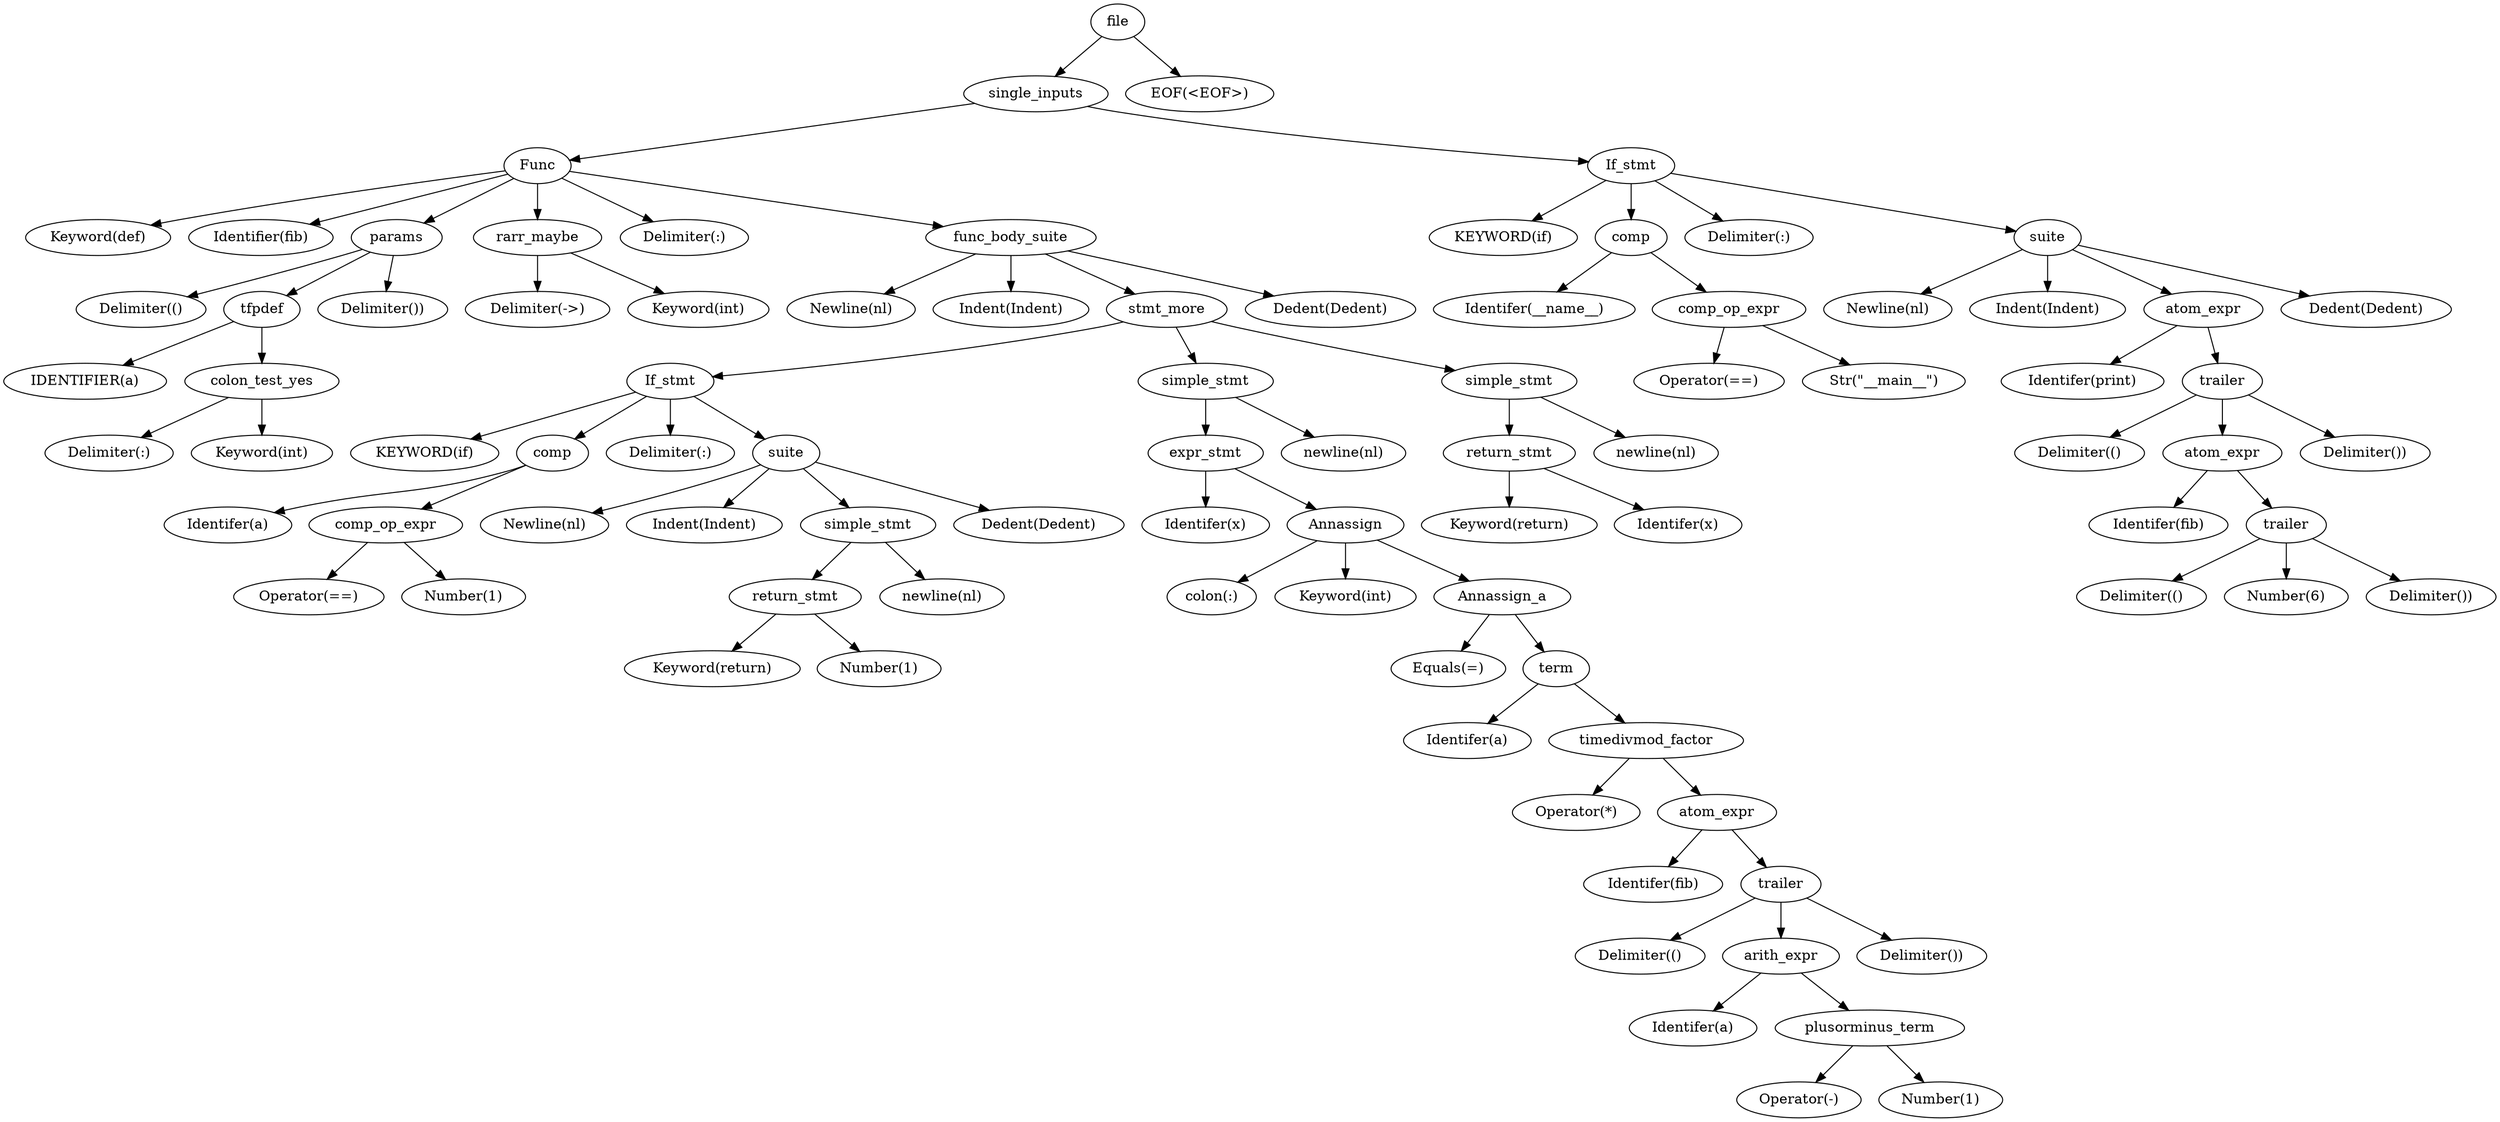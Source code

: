 digraph G {
  node [shape=ellipse, style=filled, fillcolor=white]
node_0 [label="file"]
node_1 [label="single_inputs"]
node_2 [label="Func"]
node_3 [label="Keyword(def)"]
node_2 -> node_3
node_4 [label="Identifier(fib)"]
node_2 -> node_4
node_5 [label="params"]
node_6 [label="Delimiter(()"]
node_5 -> node_6
node_7 [label="tfpdef"]
node_8 [label="IDENTIFIER(a)"]
node_7 -> node_8
node_9 [label="colon_test_yes"]
node_10 [label="Delimiter(:)"]
node_9 -> node_10
node_11 [label="Keyword(int)"]
node_9 -> node_11
node_7 -> node_9
node_5 -> node_7
node_12 [label="Delimiter())"]
node_5 -> node_12
node_2 -> node_5
node_13 [label="rarr_maybe"]
node_14 [label="Delimiter(->)"]
node_13 -> node_14
node_15 [label="Keyword(int)"]
node_13 -> node_15
node_2 -> node_13
node_16 [label="Delimiter(:)"]
node_2 -> node_16
node_17 [label="func_body_suite"]
node_18 [label="Newline(nl)"]
node_17 -> node_18
node_19 [label="Indent(Indent)"]
node_17 -> node_19
node_20 [label="stmt_more"]
node_21 [label="If_stmt"]
node_22 [label="KEYWORD(if)"]
node_21 -> node_22
node_23 [label="comp"]
node_24 [label="Identifer(a)"]
node_23 -> node_24
node_25 [label="comp_op_expr"]
node_26 [label="Operator(==)"]
node_25 -> node_26
node_27 [label="Number(1)"]
node_25 -> node_27
node_23 -> node_25
node_21 -> node_23
node_28 [label="Delimiter(:)"]
node_21 -> node_28
node_29 [label="suite"]
node_30 [label="Newline(nl)"]
node_29 -> node_30
node_31 [label="Indent(Indent)"]
node_29 -> node_31
node_32 [label="simple_stmt"]
node_33 [label="return_stmt"]
node_34 [label="Keyword(return)"]
node_33 -> node_34
node_35 [label="Number(1)"]
node_33 -> node_35
node_32 -> node_33
node_36 [label="newline(nl)"]
node_32 -> node_36
node_29 -> node_32
node_37 [label="Dedent(Dedent)"]
node_29 -> node_37
node_21 -> node_29
node_20 -> node_21
node_38 [label="simple_stmt"]
node_39 [label="expr_stmt"]
node_40 [label="Identifer(x)"]
node_39 -> node_40
node_41 [label="Annassign"]
node_42 [label="colon(:)"]
node_41 -> node_42
node_43 [label="Keyword(int)"]
node_41 -> node_43
node_44 [label="Annassign_a"]
node_45 [label="Equals(=)"]
node_44 -> node_45
node_46 [label="term"]
node_47 [label="Identifer(a)"]
node_46 -> node_47
node_48 [label="timedivmod_factor"]
node_49 [label="Operator(*)"]
node_48 -> node_49
node_50 [label="atom_expr"]
node_51 [label="Identifer(fib)"]
node_50 -> node_51
node_52 [label="trailer"]
node_53 [label="Delimiter(()"]
node_52 -> node_53
node_54 [label="arith_expr"]
node_55 [label="Identifer(a)"]
node_54 -> node_55
node_56 [label="plusorminus_term"]
node_57 [label="Operator(-)"]
node_56 -> node_57
node_58 [label="Number(1)"]
node_56 -> node_58
node_54 -> node_56
node_52 -> node_54
node_59 [label="Delimiter())"]
node_52 -> node_59
node_50 -> node_52
node_48 -> node_50
node_46 -> node_48
node_44 -> node_46
node_41 -> node_44
node_39 -> node_41
node_38 -> node_39
node_60 [label="newline(nl)"]
node_38 -> node_60
node_20 -> node_38
node_61 [label="simple_stmt"]
node_62 [label="return_stmt"]
node_63 [label="Keyword(return)"]
node_62 -> node_63
node_64 [label="Identifer(x)"]
node_62 -> node_64
node_61 -> node_62
node_65 [label="newline(nl)"]
node_61 -> node_65
node_20 -> node_61
node_17 -> node_20
node_66 [label="Dedent(Dedent)"]
node_17 -> node_66
node_2 -> node_17
node_1 -> node_2
node_67 [label="If_stmt"]
node_68 [label="KEYWORD(if)"]
node_67 -> node_68
node_69 [label="comp"]
node_70 [label="Identifer(__name__)"]
node_69 -> node_70
node_71 [label="comp_op_expr"]
node_72 [label="Operator(==)"]
node_71 -> node_72
node_73 [label="Str(\"__main__\")"]
node_71 -> node_73
node_69 -> node_71
node_67 -> node_69
node_74 [label="Delimiter(:)"]
node_67 -> node_74
node_75 [label="suite"]
node_76 [label="Newline(nl)"]
node_75 -> node_76
node_77 [label="Indent(Indent)"]
node_75 -> node_77
node_78 [label="atom_expr"]
node_79 [label="Identifer(print)"]
node_78 -> node_79
node_80 [label="trailer"]
node_81 [label="Delimiter(()"]
node_80 -> node_81
node_82 [label="atom_expr"]
node_83 [label="Identifer(fib)"]
node_82 -> node_83
node_84 [label="trailer"]
node_85 [label="Delimiter(()"]
node_84 -> node_85
node_86 [label="Number(6)"]
node_84 -> node_86
node_87 [label="Delimiter())"]
node_84 -> node_87
node_82 -> node_84
node_80 -> node_82
node_88 [label="Delimiter())"]
node_80 -> node_88
node_78 -> node_80
node_75 -> node_78
node_89 [label="Dedent(Dedent)"]
node_75 -> node_89
node_67 -> node_75
node_1 -> node_67
node_0 -> node_1
node_90 [label="EOF(<EOF>)"]
node_0 -> node_90
}
